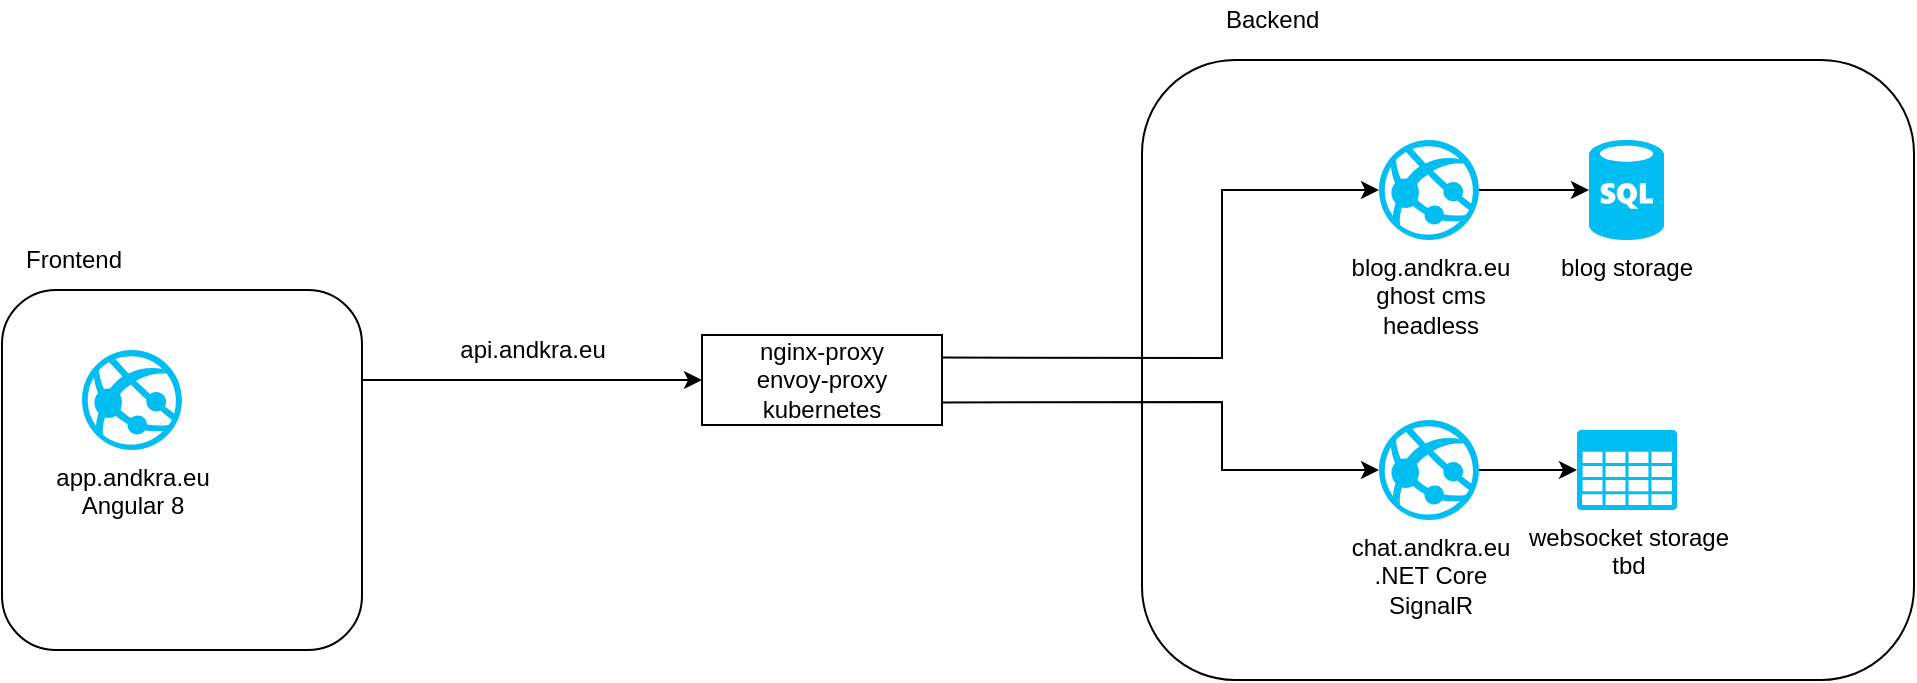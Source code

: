 <mxfile version="12.1.3" pages="1"><diagram id="pF1rhtGJB8Ht_7Botb5i" name="Page-1"><mxGraphModel dx="1536" dy="827" grid="1" gridSize="10" guides="1" tooltips="1" connect="1" arrows="1" fold="1" page="1" pageScale="1" pageWidth="850" pageHeight="1100" math="0" shadow="0"><root><mxCell id="0"/><mxCell id="1" parent="0"/><mxCell id="HKAoxhW5CUXy0XkPytxW-13" value="" style="rounded=1;whiteSpace=wrap;html=1;fillColor=none;" vertex="1" parent="1"><mxGeometry x="610" y="120" width="386" height="310" as="geometry"/></mxCell><mxCell id="HKAoxhW5CUXy0XkPytxW-17" style="edgeStyle=orthogonalEdgeStyle;rounded=0;orthogonalLoop=1;jettySize=auto;html=1;exitX=1;exitY=0.25;exitDx=0;exitDy=0;entryX=0;entryY=0.5;entryDx=0;entryDy=0;" edge="1" parent="1" source="HKAoxhW5CUXy0XkPytxW-11" target="HKAoxhW5CUXy0XkPytxW-18"><mxGeometry relative="1" as="geometry"><mxPoint x="440" y="280" as="targetPoint"/></mxGeometry></mxCell><mxCell id="HKAoxhW5CUXy0XkPytxW-19" value="api.andkra.eu" style="text;html=1;resizable=0;points=[];align=center;verticalAlign=middle;labelBackgroundColor=#ffffff;" vertex="1" connectable="0" parent="HKAoxhW5CUXy0XkPytxW-17"><mxGeometry x="-0.517" y="-5" relative="1" as="geometry"><mxPoint x="44" y="-20" as="offset"/></mxGeometry></mxCell><mxCell id="HKAoxhW5CUXy0XkPytxW-11" value="" style="rounded=1;whiteSpace=wrap;html=1;fillColor=none;" vertex="1" parent="1"><mxGeometry x="40" y="235" width="180" height="180" as="geometry"/></mxCell><mxCell id="HKAoxhW5CUXy0XkPytxW-1" value="app.andkra.eu&lt;div&gt;Angular 8&lt;br&gt;&lt;/div&gt;" style="verticalLabelPosition=bottom;html=1;verticalAlign=top;align=center;strokeColor=none;fillColor=#00BEF2;shape=mxgraph.azure.azure_website;pointerEvents=1;" vertex="1" parent="1"><mxGeometry x="80" y="265" width="50" height="50" as="geometry"/></mxCell><mxCell id="HKAoxhW5CUXy0XkPytxW-23" style="edgeStyle=orthogonalEdgeStyle;rounded=0;orthogonalLoop=1;jettySize=auto;html=1;exitX=1;exitY=0.5;exitDx=0;exitDy=0;exitPerimeter=0;entryX=0;entryY=0.5;entryDx=0;entryDy=0;entryPerimeter=0;" edge="1" parent="1" source="HKAoxhW5CUXy0XkPytxW-6" target="HKAoxhW5CUXy0XkPytxW-9"><mxGeometry relative="1" as="geometry"/></mxCell><mxCell id="HKAoxhW5CUXy0XkPytxW-6" value="&lt;div&gt;blog.andkra.eu&lt;/div&gt;&lt;div&gt;ghost cms&lt;/div&gt;&lt;div&gt;headless&lt;br&gt;&lt;/div&gt;" style="verticalLabelPosition=bottom;html=1;verticalAlign=top;align=center;strokeColor=none;fillColor=#00BEF2;shape=mxgraph.azure.azure_website;pointerEvents=1;" vertex="1" parent="1"><mxGeometry x="728.5" y="160" width="50" height="50" as="geometry"/></mxCell><mxCell id="HKAoxhW5CUXy0XkPytxW-22" style="edgeStyle=orthogonalEdgeStyle;rounded=0;orthogonalLoop=1;jettySize=auto;html=1;exitX=1;exitY=0.5;exitDx=0;exitDy=0;exitPerimeter=0;entryX=0;entryY=0.5;entryDx=0;entryDy=0;entryPerimeter=0;" edge="1" parent="1" source="HKAoxhW5CUXy0XkPytxW-7" target="HKAoxhW5CUXy0XkPytxW-10"><mxGeometry relative="1" as="geometry"/></mxCell><mxCell id="HKAoxhW5CUXy0XkPytxW-7" value="&lt;div&gt;chat.andkra.eu&lt;/div&gt;&lt;div&gt;.NET Core&lt;/div&gt;&lt;div&gt;SignalR&lt;br&gt;&lt;/div&gt;" style="verticalLabelPosition=bottom;html=1;verticalAlign=top;align=center;strokeColor=none;fillColor=#00BEF2;shape=mxgraph.azure.azure_website;pointerEvents=1;" vertex="1" parent="1"><mxGeometry x="728.5" y="300" width="50" height="50" as="geometry"/></mxCell><mxCell id="HKAoxhW5CUXy0XkPytxW-9" value="&lt;div&gt;blog storage&lt;/div&gt;" style="verticalLabelPosition=bottom;html=1;verticalAlign=top;align=center;strokeColor=none;fillColor=#00BEF2;shape=mxgraph.azure.sql_database;" vertex="1" parent="1"><mxGeometry x="833.5" y="160" width="37.5" height="50" as="geometry"/></mxCell><mxCell id="HKAoxhW5CUXy0XkPytxW-10" value="&lt;div&gt;websocket storage&lt;/div&gt;&lt;div&gt;tbd&lt;br&gt;&lt;/div&gt;" style="verticalLabelPosition=bottom;html=1;verticalAlign=top;align=center;strokeColor=none;fillColor=#00BEF2;shape=mxgraph.azure.storage;pointerEvents=1;" vertex="1" parent="1"><mxGeometry x="827.5" y="305" width="50" height="40" as="geometry"/></mxCell><mxCell id="HKAoxhW5CUXy0XkPytxW-12" value="Frontend" style="text;html=1;resizable=0;points=[];autosize=1;align=left;verticalAlign=top;spacingTop=-4;" vertex="1" parent="1"><mxGeometry x="50" y="210" width="60" height="20" as="geometry"/></mxCell><mxCell id="HKAoxhW5CUXy0XkPytxW-14" value="&lt;div&gt;Backend&lt;/div&gt;" style="text;html=1;resizable=0;points=[];autosize=1;align=left;verticalAlign=top;spacingTop=-4;" vertex="1" parent="1"><mxGeometry x="650" y="90" width="60" height="20" as="geometry"/></mxCell><mxCell id="HKAoxhW5CUXy0XkPytxW-18" value="&lt;div&gt;nginx-proxy&lt;/div&gt;&lt;div&gt;envoy-proxy&lt;/div&gt;&lt;div&gt;kubernetes&lt;br&gt;&lt;/div&gt;" style="rounded=0;whiteSpace=wrap;html=1;fillColor=none;" vertex="1" parent="1"><mxGeometry x="390" y="257.5" width="120" height="45" as="geometry"/></mxCell><mxCell id="HKAoxhW5CUXy0XkPytxW-20" value="" style="endArrow=classic;html=1;exitX=1;exitY=0.25;exitDx=0;exitDy=0;entryX=0;entryY=0.5;entryDx=0;entryDy=0;entryPerimeter=0;rounded=0;" edge="1" parent="1" source="HKAoxhW5CUXy0XkPytxW-18" target="HKAoxhW5CUXy0XkPytxW-6"><mxGeometry width="50" height="50" relative="1" as="geometry"><mxPoint x="520" y="500" as="sourcePoint"/><mxPoint x="560" y="50" as="targetPoint"/><Array as="points"><mxPoint x="650" y="269"/><mxPoint x="650" y="185"/></Array></mxGeometry></mxCell><mxCell id="HKAoxhW5CUXy0XkPytxW-21" value="" style="endArrow=classic;html=1;exitX=1;exitY=0.75;exitDx=0;exitDy=0;entryX=0;entryY=0.5;entryDx=0;entryDy=0;entryPerimeter=0;rounded=0;" edge="1" parent="1" source="HKAoxhW5CUXy0XkPytxW-18" target="HKAoxhW5CUXy0XkPytxW-7"><mxGeometry width="50" height="50" relative="1" as="geometry"><mxPoint x="520" y="278.75" as="sourcePoint"/><mxPoint x="738.5" y="195" as="targetPoint"/><Array as="points"><mxPoint x="650" y="291"/><mxPoint x="650" y="325"/></Array></mxGeometry></mxCell></root></mxGraphModel></diagram></mxfile>